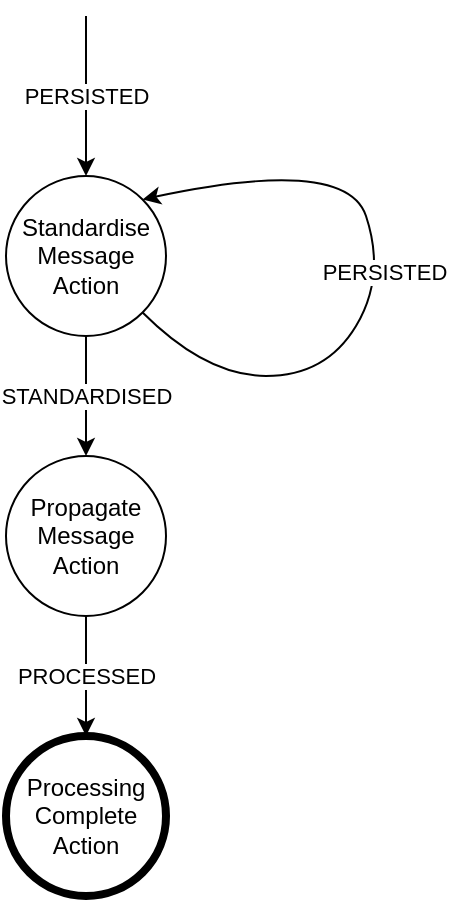 <mxfile version="14.4.3" type="device"><diagram id="spAEpatR5_aWW7Ni4zkn" name="Page-1"><mxGraphModel dx="1102" dy="1000" grid="1" gridSize="10" guides="1" tooltips="1" connect="1" arrows="1" fold="1" page="1" pageScale="1" pageWidth="1169" pageHeight="827" math="0" shadow="0"><root><mxCell id="0"/><mxCell id="1" parent="0"/><mxCell id="qMM7CltP7RKX-7ZI5QEz-1" value="Standardise&lt;br&gt;Message&lt;br&gt;Action" style="ellipse;whiteSpace=wrap;html=1;aspect=fixed;" vertex="1" parent="1"><mxGeometry x="200" y="120" width="80" height="80" as="geometry"/></mxCell><mxCell id="qMM7CltP7RKX-7ZI5QEz-2" value="Propagate&lt;br&gt;Message&lt;br&gt;Action" style="ellipse;whiteSpace=wrap;html=1;aspect=fixed;" vertex="1" parent="1"><mxGeometry x="200" y="260" width="80" height="80" as="geometry"/></mxCell><mxCell id="qMM7CltP7RKX-7ZI5QEz-3" value="Processing&lt;br&gt;Complete&lt;br&gt;Action" style="ellipse;whiteSpace=wrap;html=1;aspect=fixed;perimeterSpacing=0;strokeWidth=4;" vertex="1" parent="1"><mxGeometry x="200" y="400" width="80" height="80" as="geometry"/></mxCell><mxCell id="qMM7CltP7RKX-7ZI5QEz-4" value="PERSISTED" style="endArrow=classic;html=1;entryX=0.5;entryY=0;entryDx=0;entryDy=0;" edge="1" parent="1" target="qMM7CltP7RKX-7ZI5QEz-1"><mxGeometry width="50" height="50" relative="1" as="geometry"><mxPoint x="240" y="40" as="sourcePoint"/><mxPoint x="310" y="40" as="targetPoint"/></mxGeometry></mxCell><mxCell id="qMM7CltP7RKX-7ZI5QEz-5" value="PERSISTED" style="curved=1;endArrow=classic;html=1;exitX=1;exitY=1;exitDx=0;exitDy=0;entryX=1;entryY=0;entryDx=0;entryDy=0;" edge="1" parent="1" source="qMM7CltP7RKX-7ZI5QEz-1" target="qMM7CltP7RKX-7ZI5QEz-1"><mxGeometry width="50" height="50" relative="1" as="geometry"><mxPoint x="540" y="520" as="sourcePoint"/><mxPoint x="590" y="470" as="targetPoint"/><Array as="points"><mxPoint x="300" y="220"/><mxPoint x="360" y="220"/><mxPoint x="390" y="170"/><mxPoint x="370" y="110"/></Array></mxGeometry></mxCell><mxCell id="qMM7CltP7RKX-7ZI5QEz-6" value="STANDARDISED&lt;span style=&quot;color: rgba(0 , 0 , 0 , 0) ; font-family: monospace ; font-size: 0px ; background-color: rgb(248 , 249 , 250)&quot;&gt;%3CmxGraphModel%3E%3Croot%3E%3CmxCell%20id%3D%220%22%2F%3E%3CmxCell%20id%3D%221%22%20parent%3D%220%22%2F%3E%3CmxCell%20id%3D%222%22%20value%3D%22PERSISTED%22%20style%3D%22endArrow%3Dclassic%3Bhtml%3D1%3BentryX%3D0.5%3BentryY%3D0%3BentryDx%3D0%3BentryDy%3D0%3B%22%20edge%3D%221%22%20parent%3D%221%22%3E%3CmxGeometry%20width%3D%2250%22%20height%3D%2250%22%20relative%3D%221%22%20as%3D%22geometry%22%3E%3CmxPoint%20x%3D%22240%22%20y%3D%2240%22%20as%3D%22sourcePoint%22%2F%3E%3CmxPoint%20x%3D%22240%22%20y%3D%22120%22%20as%3D%22targetPoint%22%2F%3E%3C%2FmxGeometry%3E%3C%2FmxCell%3E%3C%2Froot%3E%3C%2FmxGraphModel%3E&lt;/span&gt;" style="endArrow=classic;html=1;entryX=0.5;entryY=0;entryDx=0;entryDy=0;exitX=0.5;exitY=1;exitDx=0;exitDy=0;" edge="1" parent="1" source="qMM7CltP7RKX-7ZI5QEz-1" target="qMM7CltP7RKX-7ZI5QEz-2"><mxGeometry width="50" height="50" relative="1" as="geometry"><mxPoint x="250" y="50" as="sourcePoint"/><mxPoint x="250" y="130" as="targetPoint"/></mxGeometry></mxCell><mxCell id="qMM7CltP7RKX-7ZI5QEz-7" value="PROCESSED" style="endArrow=classic;html=1;entryX=0.5;entryY=0;entryDx=0;entryDy=0;exitX=0.5;exitY=1;exitDx=0;exitDy=0;" edge="1" parent="1" source="qMM7CltP7RKX-7ZI5QEz-2" target="qMM7CltP7RKX-7ZI5QEz-3"><mxGeometry width="50" height="50" relative="1" as="geometry"><mxPoint x="250" y="210" as="sourcePoint"/><mxPoint x="250" y="270" as="targetPoint"/></mxGeometry></mxCell></root></mxGraphModel></diagram></mxfile>